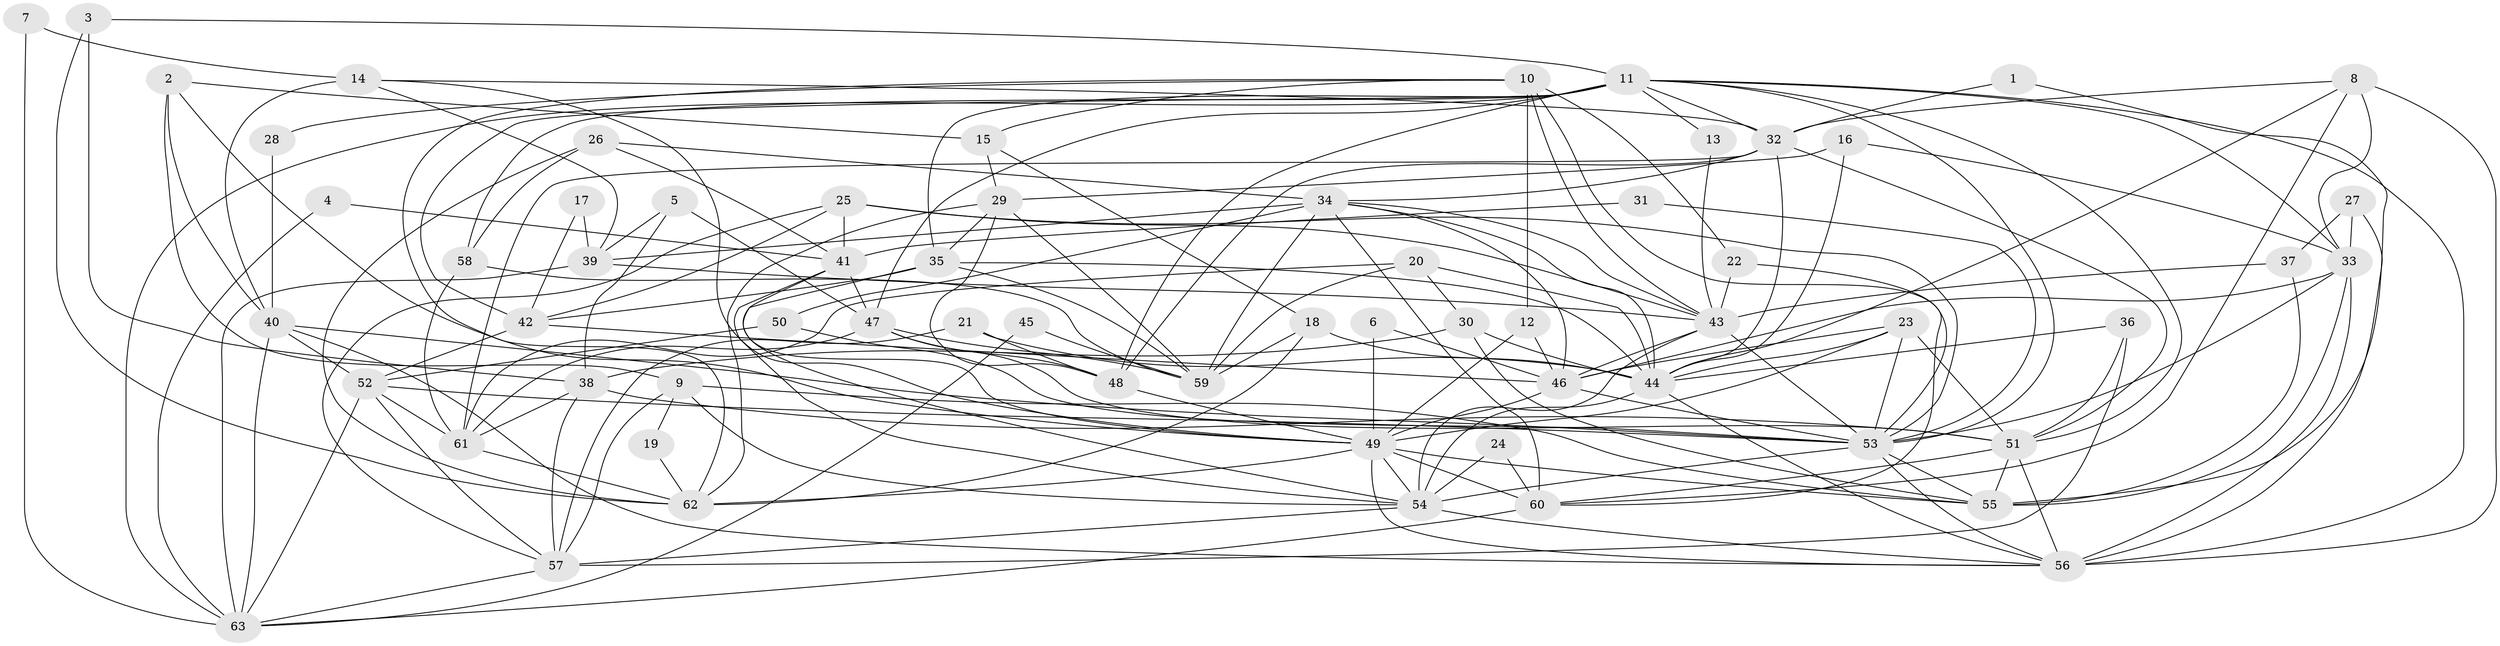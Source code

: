// original degree distribution, {5: 0.168, 7: 0.064, 4: 0.2, 2: 0.24, 6: 0.096, 3: 0.208, 9: 0.008, 8: 0.008, 12: 0.008}
// Generated by graph-tools (version 1.1) at 2025/50/03/09/25 03:50:01]
// undirected, 63 vertices, 179 edges
graph export_dot {
graph [start="1"]
  node [color=gray90,style=filled];
  1;
  2;
  3;
  4;
  5;
  6;
  7;
  8;
  9;
  10;
  11;
  12;
  13;
  14;
  15;
  16;
  17;
  18;
  19;
  20;
  21;
  22;
  23;
  24;
  25;
  26;
  27;
  28;
  29;
  30;
  31;
  32;
  33;
  34;
  35;
  36;
  37;
  38;
  39;
  40;
  41;
  42;
  43;
  44;
  45;
  46;
  47;
  48;
  49;
  50;
  51;
  52;
  53;
  54;
  55;
  56;
  57;
  58;
  59;
  60;
  61;
  62;
  63;
  1 -- 32 [weight=1.0];
  1 -- 55 [weight=1.0];
  2 -- 9 [weight=1.0];
  2 -- 15 [weight=1.0];
  2 -- 40 [weight=1.0];
  2 -- 49 [weight=1.0];
  3 -- 11 [weight=1.0];
  3 -- 38 [weight=1.0];
  3 -- 62 [weight=1.0];
  4 -- 41 [weight=1.0];
  4 -- 63 [weight=1.0];
  5 -- 38 [weight=1.0];
  5 -- 39 [weight=1.0];
  5 -- 47 [weight=1.0];
  6 -- 46 [weight=1.0];
  6 -- 49 [weight=1.0];
  7 -- 14 [weight=1.0];
  7 -- 63 [weight=1.0];
  8 -- 32 [weight=1.0];
  8 -- 33 [weight=1.0];
  8 -- 44 [weight=1.0];
  8 -- 56 [weight=1.0];
  8 -- 60 [weight=1.0];
  9 -- 19 [weight=1.0];
  9 -- 54 [weight=1.0];
  9 -- 55 [weight=1.0];
  9 -- 57 [weight=1.0];
  10 -- 12 [weight=1.0];
  10 -- 15 [weight=1.0];
  10 -- 22 [weight=1.0];
  10 -- 28 [weight=1.0];
  10 -- 43 [weight=1.0];
  10 -- 60 [weight=1.0];
  10 -- 62 [weight=1.0];
  11 -- 13 [weight=1.0];
  11 -- 32 [weight=1.0];
  11 -- 33 [weight=2.0];
  11 -- 35 [weight=1.0];
  11 -- 42 [weight=1.0];
  11 -- 47 [weight=1.0];
  11 -- 48 [weight=1.0];
  11 -- 51 [weight=1.0];
  11 -- 53 [weight=1.0];
  11 -- 56 [weight=1.0];
  11 -- 58 [weight=1.0];
  11 -- 63 [weight=2.0];
  12 -- 46 [weight=1.0];
  12 -- 49 [weight=1.0];
  13 -- 43 [weight=1.0];
  14 -- 32 [weight=1.0];
  14 -- 39 [weight=1.0];
  14 -- 40 [weight=1.0];
  14 -- 49 [weight=1.0];
  15 -- 18 [weight=1.0];
  15 -- 29 [weight=1.0];
  16 -- 29 [weight=1.0];
  16 -- 33 [weight=1.0];
  16 -- 44 [weight=1.0];
  17 -- 39 [weight=1.0];
  17 -- 42 [weight=1.0];
  18 -- 44 [weight=1.0];
  18 -- 59 [weight=1.0];
  18 -- 62 [weight=1.0];
  19 -- 62 [weight=1.0];
  20 -- 30 [weight=1.0];
  20 -- 44 [weight=1.0];
  20 -- 59 [weight=1.0];
  20 -- 61 [weight=1.0];
  21 -- 44 [weight=1.0];
  21 -- 48 [weight=1.0];
  21 -- 57 [weight=1.0];
  22 -- 43 [weight=1.0];
  22 -- 53 [weight=1.0];
  23 -- 44 [weight=1.0];
  23 -- 46 [weight=1.0];
  23 -- 49 [weight=1.0];
  23 -- 51 [weight=1.0];
  23 -- 53 [weight=1.0];
  24 -- 54 [weight=1.0];
  24 -- 60 [weight=1.0];
  25 -- 41 [weight=1.0];
  25 -- 42 [weight=1.0];
  25 -- 43 [weight=1.0];
  25 -- 53 [weight=1.0];
  25 -- 57 [weight=1.0];
  26 -- 34 [weight=1.0];
  26 -- 41 [weight=1.0];
  26 -- 58 [weight=1.0];
  26 -- 62 [weight=1.0];
  27 -- 33 [weight=1.0];
  27 -- 37 [weight=1.0];
  27 -- 56 [weight=1.0];
  28 -- 40 [weight=1.0];
  29 -- 35 [weight=1.0];
  29 -- 48 [weight=1.0];
  29 -- 59 [weight=1.0];
  29 -- 62 [weight=1.0];
  30 -- 38 [weight=1.0];
  30 -- 44 [weight=1.0];
  30 -- 55 [weight=1.0];
  31 -- 41 [weight=1.0];
  31 -- 53 [weight=1.0];
  32 -- 34 [weight=1.0];
  32 -- 44 [weight=1.0];
  32 -- 48 [weight=1.0];
  32 -- 51 [weight=1.0];
  32 -- 61 [weight=1.0];
  33 -- 46 [weight=1.0];
  33 -- 53 [weight=1.0];
  33 -- 55 [weight=1.0];
  33 -- 56 [weight=1.0];
  34 -- 39 [weight=1.0];
  34 -- 43 [weight=1.0];
  34 -- 44 [weight=1.0];
  34 -- 46 [weight=1.0];
  34 -- 50 [weight=1.0];
  34 -- 59 [weight=2.0];
  34 -- 60 [weight=1.0];
  35 -- 42 [weight=1.0];
  35 -- 44 [weight=1.0];
  35 -- 54 [weight=1.0];
  35 -- 59 [weight=1.0];
  36 -- 44 [weight=1.0];
  36 -- 51 [weight=1.0];
  36 -- 57 [weight=1.0];
  37 -- 43 [weight=1.0];
  37 -- 55 [weight=1.0];
  38 -- 51 [weight=1.0];
  38 -- 57 [weight=1.0];
  38 -- 61 [weight=1.0];
  39 -- 43 [weight=1.0];
  39 -- 63 [weight=1.0];
  40 -- 52 [weight=1.0];
  40 -- 53 [weight=1.0];
  40 -- 56 [weight=1.0];
  40 -- 63 [weight=1.0];
  41 -- 47 [weight=1.0];
  41 -- 49 [weight=1.0];
  41 -- 54 [weight=1.0];
  42 -- 46 [weight=1.0];
  42 -- 52 [weight=1.0];
  43 -- 46 [weight=1.0];
  43 -- 53 [weight=1.0];
  43 -- 54 [weight=1.0];
  44 -- 54 [weight=1.0];
  44 -- 56 [weight=1.0];
  45 -- 59 [weight=1.0];
  45 -- 63 [weight=1.0];
  46 -- 49 [weight=1.0];
  46 -- 53 [weight=1.0];
  47 -- 48 [weight=1.0];
  47 -- 51 [weight=1.0];
  47 -- 59 [weight=1.0];
  47 -- 61 [weight=1.0];
  48 -- 49 [weight=1.0];
  49 -- 54 [weight=1.0];
  49 -- 55 [weight=1.0];
  49 -- 56 [weight=1.0];
  49 -- 60 [weight=1.0];
  49 -- 62 [weight=1.0];
  50 -- 52 [weight=1.0];
  50 -- 53 [weight=1.0];
  51 -- 55 [weight=1.0];
  51 -- 56 [weight=1.0];
  51 -- 60 [weight=1.0];
  52 -- 53 [weight=1.0];
  52 -- 57 [weight=1.0];
  52 -- 61 [weight=1.0];
  52 -- 63 [weight=1.0];
  53 -- 54 [weight=1.0];
  53 -- 55 [weight=1.0];
  53 -- 56 [weight=1.0];
  54 -- 56 [weight=1.0];
  54 -- 57 [weight=1.0];
  57 -- 63 [weight=1.0];
  58 -- 59 [weight=1.0];
  58 -- 61 [weight=1.0];
  60 -- 63 [weight=1.0];
  61 -- 62 [weight=1.0];
}
